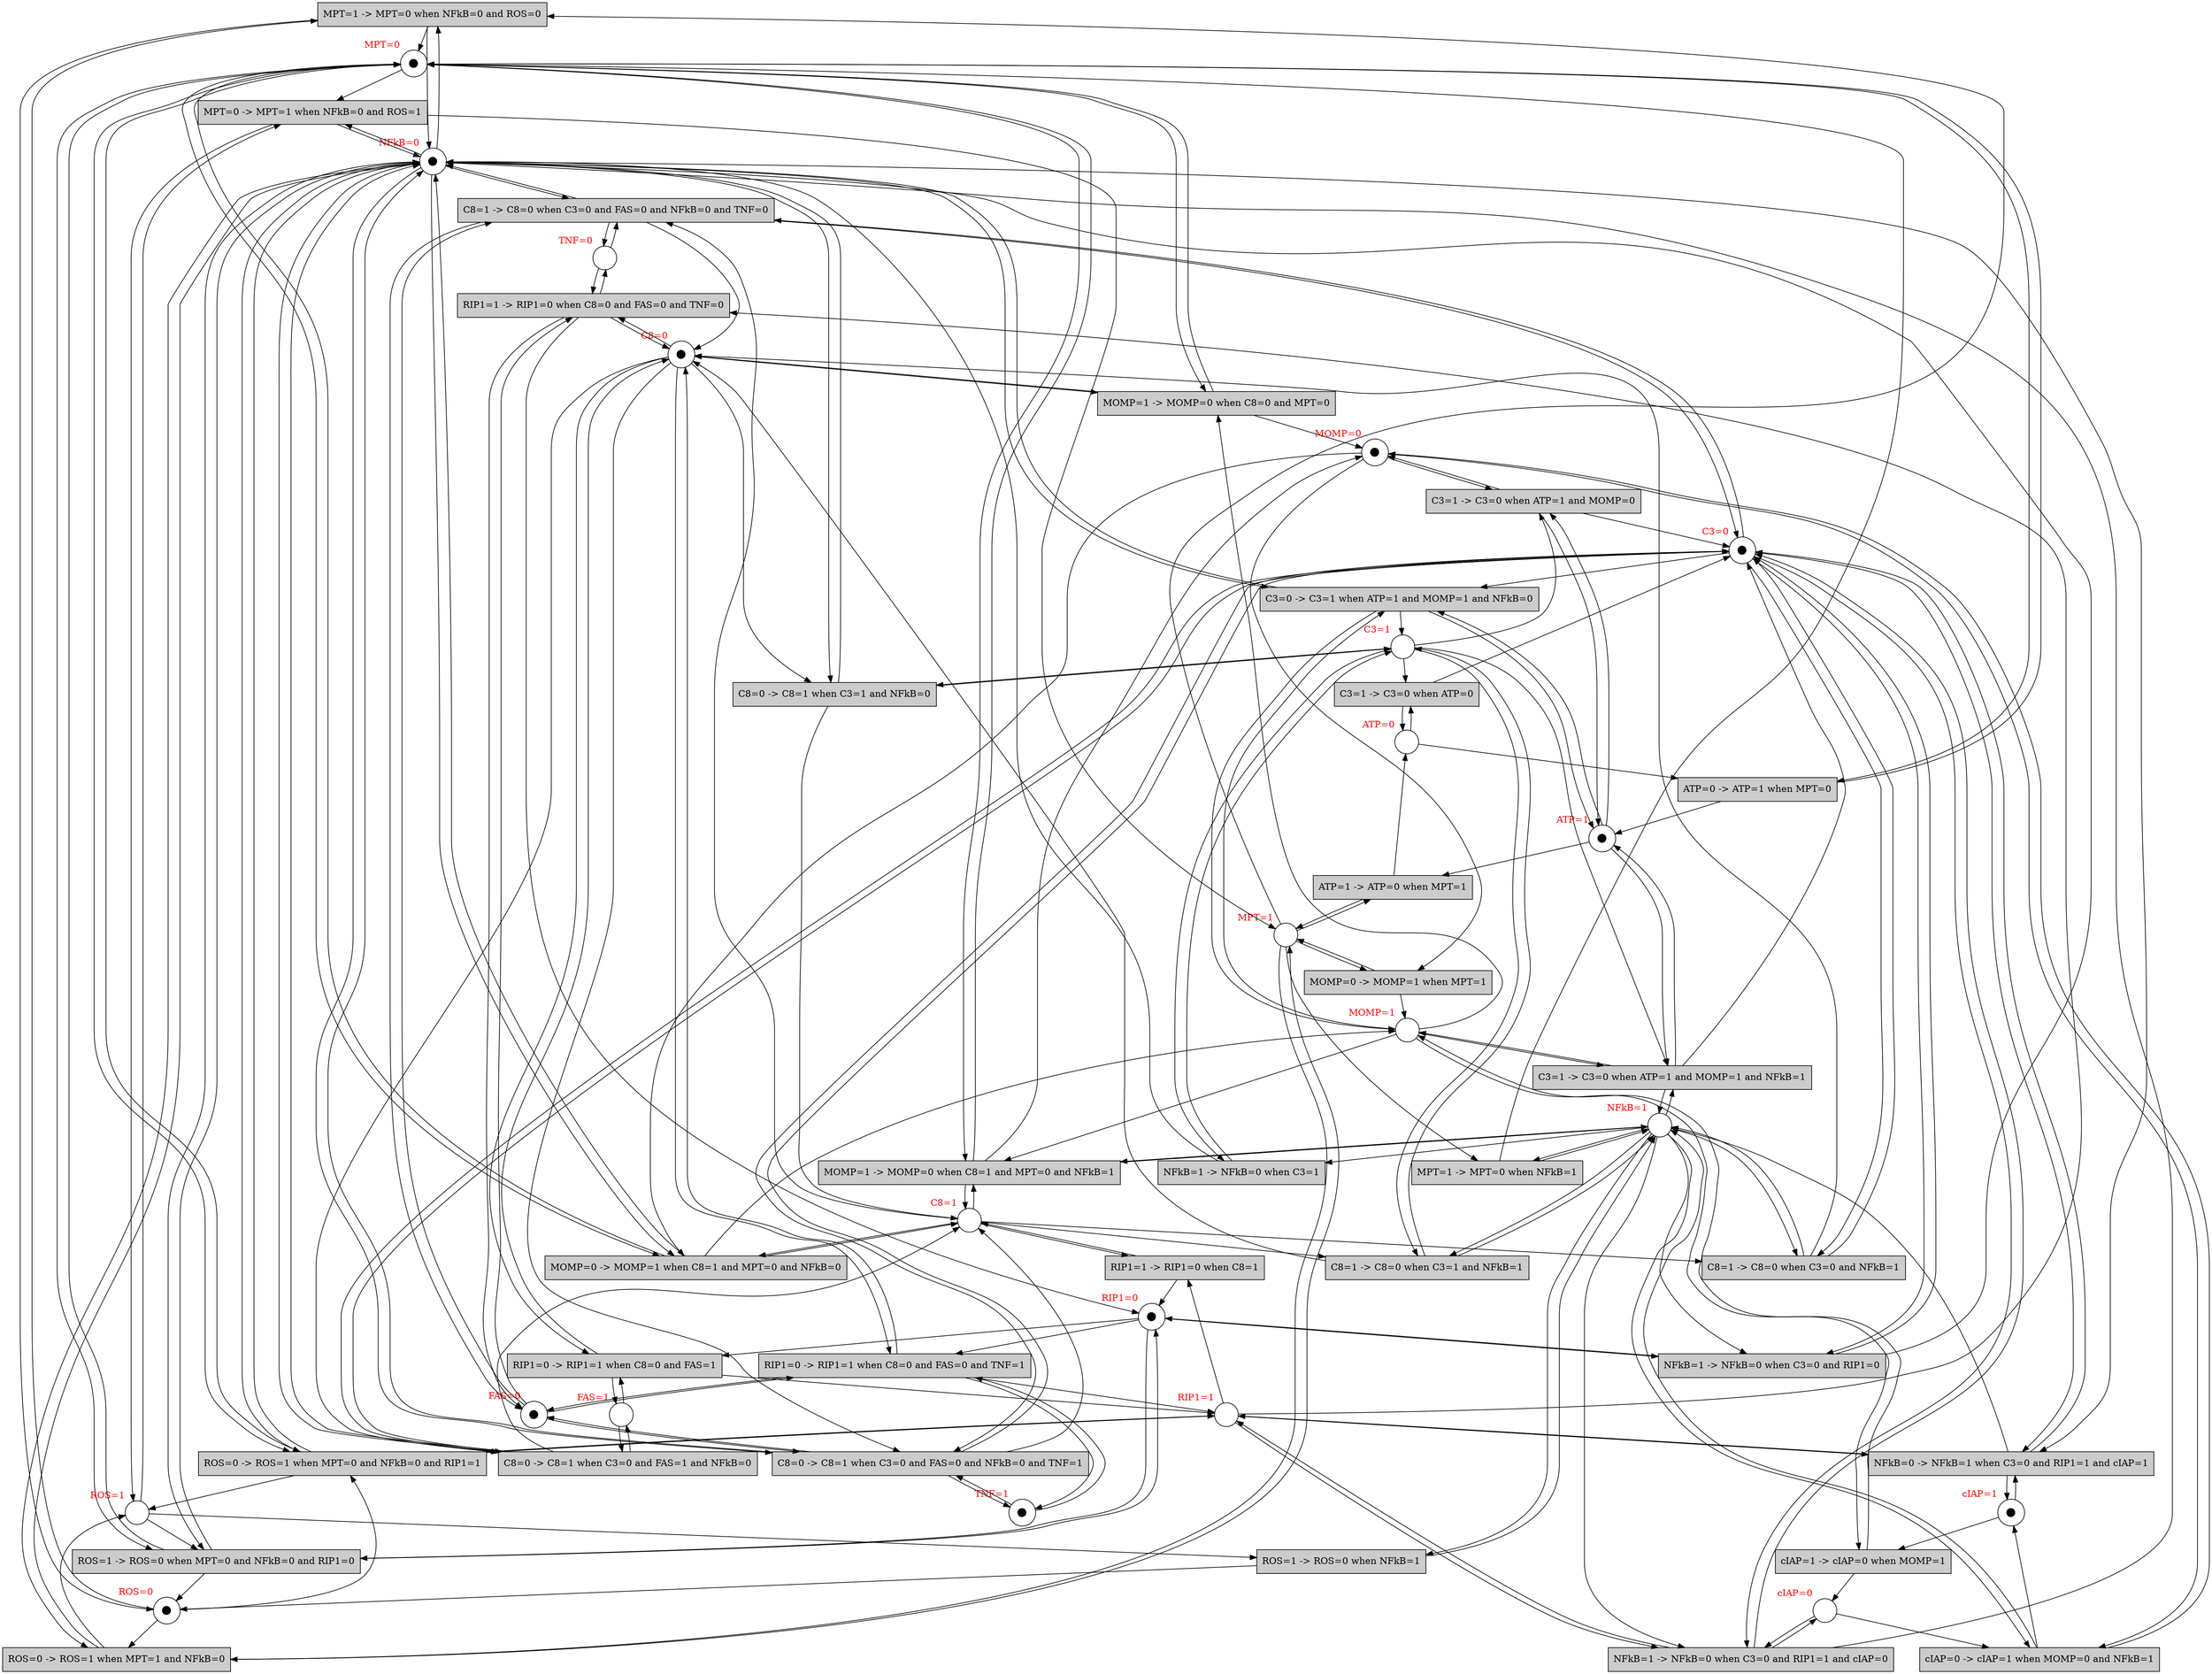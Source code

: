 digraph test {
  t1 -> p11;
  t1 -> p13;
  t1 -> p17;
  t2 -> p11;
  t2 -> p14;
  t3 -> p1;
  t3 -> p3;
  t4 -> p2;
  t4 -> p3;
  t4 -> p9;
  t5 -> p2;
  t5 -> p3;
  t5 -> p10;
  t5 -> p14;
  t6 -> p12;
  t6 -> p13;
  t6 -> p18;
  t7 -> p2;
  t7 -> p11;
  t8 -> p5;
  t8 -> p9;
  t8 -> p11;
  t9 -> p6;
  t9 -> p9;
  t9 -> p11;
  t9 -> p14;
  t10 -> p10;
  t10 -> p21;
  t11 -> p2;
  t11 -> p4;
  t11 -> p10;
  t11 -> p13;
  t12 -> p3;
  t12 -> p6;
  t12 -> p7;
  t12 -> p13;
  t12 -> p20;
  t13 -> p3;
  t13 -> p6;
  t13 -> p8;
  t13 -> p13;
  t14 -> p4;
  t14 -> p6;
  t14 -> p13;
  t15 -> p5;
  t15 -> p7;
  t15 -> p15;
  t15 -> p19;
  t16 -> p6;
  t16 -> p15;
  t17 -> p3;
  t17 -> p13;
  t17 -> p15;
  t18 -> p3;
  t18 -> p13;
  t18 -> p16;
  t18 -> p21;
  t19 -> p4;
  t19 -> p13;
  t20 -> p11;
  t20 -> p13;
  t20 -> p16;
  t20 -> p18;
  t21 -> p12;
  t21 -> p13;
  t21 -> p18;
  t22 -> p9;
  t22 -> p14;
  t22 -> p22;
  t23 -> p1;
  t23 -> p12;
  t24 -> p5;
  t24 -> p7;
  t24 -> p16;
  t24 -> p20;
  t25 -> p5;
  t25 -> p8;
  t25 -> p16;
  t26 -> p3;
  t26 -> p14;
  t26 -> p16;
  t26 -> p22;
  t27 -> p10;
  t27 -> p12;
  t28 -> p6;
  t28 -> p10;
  t28 -> p11;
  t28 -> p13;
  t29 -> p14;
  t29 -> p17;
  t30 -> p11;
  t30 -> p13;
  t30 -> p15;
  t30 -> p17;
  t31 -> p3;
  t31 -> p5;
  t31 -> p14;
  t32 -> p3;
  t32 -> p5;
  t32 -> p7;
  t32 -> p13;
  t32 -> p19;
  t33 -> p4;
  t33 -> p5;
  t33 -> p14;
  p1 -> t3;
  p1 -> t7;
  p2 -> t4;
  p2 -> t5;
  p2 -> t11;
  p2 -> t23;
  p3 -> t11;
  p3 -> t12;
  p3 -> t13;
  p3 -> t17;
  p3 -> t18;
  p3 -> t26;
  p3 -> t31;
  p3 -> t32;
  p4 -> t3;
  p4 -> t4;
  p4 -> t5;
  p4 -> t14;
  p4 -> t19;
  p4 -> t33;
  p5 -> t8;
  p5 -> t12;
  p5 -> t13;
  p5 -> t14;
  p5 -> t15;
  p5 -> t24;
  p5 -> t25;
  p6 -> t9;
  p6 -> t16;
  p6 -> t28;
  p6 -> t31;
  p6 -> t32;
  p6 -> t33;
  p7 -> t12;
  p7 -> t15;
  p7 -> t24;
  p7 -> t32;
  p8 -> t13;
  p8 -> t25;
  p9 -> t4;
  p9 -> t22;
  p9 -> t27;
  p9 -> t28;
  p10 -> t5;
  p10 -> t8;
  p10 -> t9;
  p10 -> t10;
  p10 -> t11;
  p11 -> t6;
  p11 -> t7;
  p11 -> t8;
  p11 -> t9;
  p11 -> t20;
  p11 -> t28;
  p11 -> t30;
  p12 -> t1;
  p12 -> t2;
  p12 -> t21;
  p12 -> t23;
  p12 -> t27;
  p13 -> t1;
  p13 -> t6;
  p13 -> t11;
  p13 -> t12;
  p13 -> t13;
  p13 -> t14;
  p13 -> t20;
  p13 -> t21;
  p13 -> t26;
  p13 -> t28;
  p13 -> t30;
  p13 -> t32;
  p14 -> t2;
  p14 -> t5;
  p14 -> t9;
  p14 -> t17;
  p14 -> t18;
  p14 -> t19;
  p14 -> t22;
  p14 -> t29;
  p14 -> t31;
  p14 -> t33;
  p15 -> t17;
  p15 -> t24;
  p15 -> t25;
  p15 -> t30;
  p16 -> t15;
  p16 -> t16;
  p16 -> t18;
  p16 -> t20;
  p16 -> t26;
  p17 -> t1;
  p17 -> t20;
  p17 -> t21;
  p18 -> t6;
  p18 -> t29;
  p18 -> t30;
  p19 -> t15;
  p19 -> t32;
  p20 -> t12;
  p20 -> t24;
  p21 -> t18;
  p21 -> t22;
  p22 -> t10;
  p22 -> t26;
  p1 [label="" xlabel= <<FONT COLOR="red">ATP=0</FONT>> shape=circle ];
  p2 [label=⬤ xlabel= <<FONT COLOR="red">ATP=1</FONT>> shape=circle ];
  p3 [label=⬤ xlabel= <<FONT COLOR="red">C3=0</FONT>> shape=circle ];
  p4 [label="" xlabel= <<FONT COLOR="red">C3=1</FONT>> shape=circle ];
  p5 [label=⬤ xlabel= <<FONT COLOR="red">C8=0</FONT>> shape=circle ];
  p6 [label="" xlabel= <<FONT COLOR="red">C8=1</FONT>> shape=circle ];
  p7 [label=⬤ xlabel= <<FONT COLOR="red">FAS=0</FONT>> shape=circle ];
  p8 [label="" xlabel= <<FONT COLOR="red">FAS=1</FONT>> shape=circle ];
  p9 [label=⬤ xlabel= <<FONT COLOR="red">MOMP=0</FONT>> shape=circle ];
  p10 [label="" xlabel= <<FONT COLOR="red">MOMP=1</FONT>> shape=circle ];
  p11 [label=⬤ xlabel= <<FONT COLOR="red">MPT=0</FONT>> shape=circle ];
  p12 [label="" xlabel= <<FONT COLOR="red">MPT=1</FONT>> shape=circle ];
  p13 [label=⬤ xlabel= <<FONT COLOR="red">NFkB=0</FONT>> shape=circle ];
  p14 [label="" xlabel= <<FONT COLOR="red">NFkB=1</FONT>> shape=circle ];
  p15 [label=⬤ xlabel= <<FONT COLOR="red">RIP1=0</FONT>> shape=circle ];
  p16 [label="" xlabel= <<FONT COLOR="red">RIP1=1</FONT>> shape=circle ];
  p17 [label=⬤ xlabel= <<FONT COLOR="red">ROS=0</FONT>> shape=circle ];
  p18 [label="" xlabel= <<FONT COLOR="red">ROS=1</FONT>> shape=circle ];
  p19 [label="" xlabel= <<FONT COLOR="red">TNF=0</FONT>> shape=circle ];
  p20 [label=⬤ xlabel= <<FONT COLOR="red">TNF=1</FONT>> shape=circle ];
  p21 [label="" xlabel= <<FONT COLOR="red">cIAP=0</FONT>> shape=circle ];
  p22 [label=⬤ xlabel= <<FONT COLOR="red">cIAP=1</FONT>> shape=circle ];
  t1 [fillcolor="#cccccc" label="MPT=1 -> MPT=0 when NFkB=0 and ROS=0" shape=box style=filled];
  t2 [fillcolor="#cccccc" label="MPT=1 -> MPT=0 when NFkB=1" shape=box style=filled];
  t3 [fillcolor="#cccccc" label="C3=1 -> C3=0 when ATP=0" shape=box style=filled];
  t4 [fillcolor="#cccccc" label="C3=1 -> C3=0 when ATP=1 and MOMP=0" shape=box style=filled];
  t5 [fillcolor="#cccccc" label="C3=1 -> C3=0 when ATP=1 and MOMP=1 and NFkB=1" shape=box style=filled];
  t6 [fillcolor="#cccccc" label="MPT=0 -> MPT=1 when NFkB=0 and ROS=1" shape=box style=filled];
  t7 [fillcolor="#cccccc" label="ATP=0 -> ATP=1 when MPT=0" shape=box style=filled];
  t8 [fillcolor="#cccccc" label="MOMP=1 -> MOMP=0 when C8=0 and MPT=0" shape=box style=filled];
  t9 [fillcolor="#cccccc" label="MOMP=1 -> MOMP=0 when C8=1 and MPT=0 and NFkB=1" shape=box style=filled];
  t10 [fillcolor="#cccccc" label="cIAP=1 -> cIAP=0 when MOMP=1" shape=box style=filled];
  t11 [fillcolor="#cccccc" label="C3=0 -> C3=1 when ATP=1 and MOMP=1 and NFkB=0" shape=box style=filled];
  t12 [fillcolor="#cccccc" label="C8=0 -> C8=1 when C3=0 and FAS=0 and NFkB=0 and TNF=1" shape=box style=filled];
  t13 [fillcolor="#cccccc" label="C8=0 -> C8=1 when C3=0 and FAS=1 and NFkB=0" shape=box style=filled];
  t14 [fillcolor="#cccccc" label="C8=0 -> C8=1 when C3=1 and NFkB=0" shape=box style=filled];
  t15 [fillcolor="#cccccc" label="RIP1=1 -> RIP1=0 when C8=0 and FAS=0 and TNF=0" shape=box style=filled];
  t16 [fillcolor="#cccccc" label="RIP1=1 -> RIP1=0 when C8=1" shape=box style=filled];
  t17 [fillcolor="#cccccc" label="NFkB=1 -> NFkB=0 when C3=0 and RIP1=0" shape=box style=filled];
  t18 [fillcolor="#cccccc" label="NFkB=1 -> NFkB=0 when C3=0 and RIP1=1 and cIAP=0" shape=box style=filled];
  t19 [fillcolor="#cccccc" label="NFkB=1 -> NFkB=0 when C3=1" shape=box style=filled];
  t20 [fillcolor="#cccccc" label="ROS=0 -> ROS=1 when MPT=0 and NFkB=0 and RIP1=1" shape=box style=filled];
  t21 [fillcolor="#cccccc" label="ROS=0 -> ROS=1 when MPT=1 and NFkB=0" shape=box style=filled];
  t22 [fillcolor="#cccccc" label="cIAP=0 -> cIAP=1 when MOMP=0 and NFkB=1" shape=box style=filled];
  t23 [fillcolor="#cccccc" label="ATP=1 -> ATP=0 when MPT=1" shape=box style=filled];
  t24 [fillcolor="#cccccc" label="RIP1=0 -> RIP1=1 when C8=0 and FAS=0 and TNF=1" shape=box style=filled];
  t25 [fillcolor="#cccccc" label="RIP1=0 -> RIP1=1 when C8=0 and FAS=1" shape=box style=filled];
  t26 [fillcolor="#cccccc" label="NFkB=0 -> NFkB=1 when C3=0 and RIP1=1 and cIAP=1" shape=box style=filled];
  t27 [fillcolor="#cccccc" label="MOMP=0 -> MOMP=1 when MPT=1" shape=box style=filled];
  t28 [fillcolor="#cccccc" label="MOMP=0 -> MOMP=1 when C8=1 and MPT=0 and NFkB=0" shape=box style=filled];
  t29 [fillcolor="#cccccc" label="ROS=1 -> ROS=0 when NFkB=1" shape=box style=filled];
  t30 [fillcolor="#cccccc" label="ROS=1 -> ROS=0 when MPT=0 and NFkB=0 and RIP1=0" shape=box style=filled];
  t31 [fillcolor="#cccccc" label="C8=1 -> C8=0 when C3=0 and NFkB=1" shape=box style=filled];
  t32 [fillcolor="#cccccc" label="C8=1 -> C8=0 when C3=0 and FAS=0 and NFkB=0 and TNF=0" shape=box style=filled];
  t33 [fillcolor="#cccccc" label="C8=1 -> C8=0 when C3=1 and NFkB=1" shape=box style=filled];
}